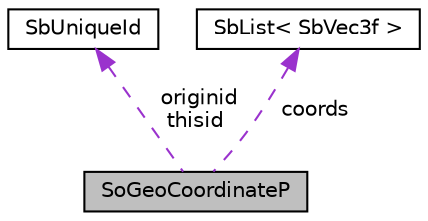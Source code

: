 digraph "SoGeoCoordinateP"
{
 // LATEX_PDF_SIZE
  edge [fontname="Helvetica",fontsize="10",labelfontname="Helvetica",labelfontsize="10"];
  node [fontname="Helvetica",fontsize="10",shape=record];
  Node1 [label="SoGeoCoordinateP",height=0.2,width=0.4,color="black", fillcolor="grey75", style="filled", fontcolor="black",tooltip=" "];
  Node2 -> Node1 [dir="back",color="darkorchid3",fontsize="10",style="dashed",label=" originid\nthisid" ,fontname="Helvetica"];
  Node2 [label="SbUniqueId",height=0.2,width=0.4,color="black", fillcolor="white", style="filled",URL="$classSbUniqueId.html",tooltip="SbUniqueId is an integer type for node identifiers."];
  Node3 -> Node1 [dir="back",color="darkorchid3",fontsize="10",style="dashed",label=" coords" ,fontname="Helvetica"];
  Node3 [label="SbList\< SbVec3f \>",height=0.2,width=0.4,color="black", fillcolor="white", style="filled",URL="$classSbList.html",tooltip=" "];
}
